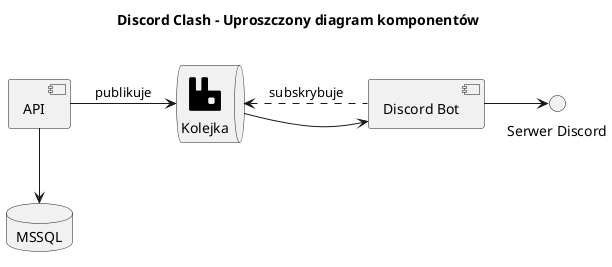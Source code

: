 @startuml
skinparam defaultFontName Muli

!include <cloudinsight/rabbitmq>
!include <material/common>
!include <material/discord>
!include <logos/discord.puml>

title "**Discord Clash - Uproszczony diagram komponentów** \n"

queue "<$rabbitmq>\nKolejka" as Rabbit

database "MSSQL" as DB

[API]

[Discord Bot] as BOT 

' MA_DISCORD(BlueViolet, 1, dir, rectangle, "Discord BOT") as BOT
' rectangle "<$discord>\nDiscord BOT" as BOT

() "Serwer Discord" as Channel

API -right-> Rabbit : "  publikuje  "
Rabbit -right-> BOT : ""
Rabbit <.right. BOT : "  subskrybuje  "
BOT -right-> Channel : "\t"
API -down-> DB

@enduml